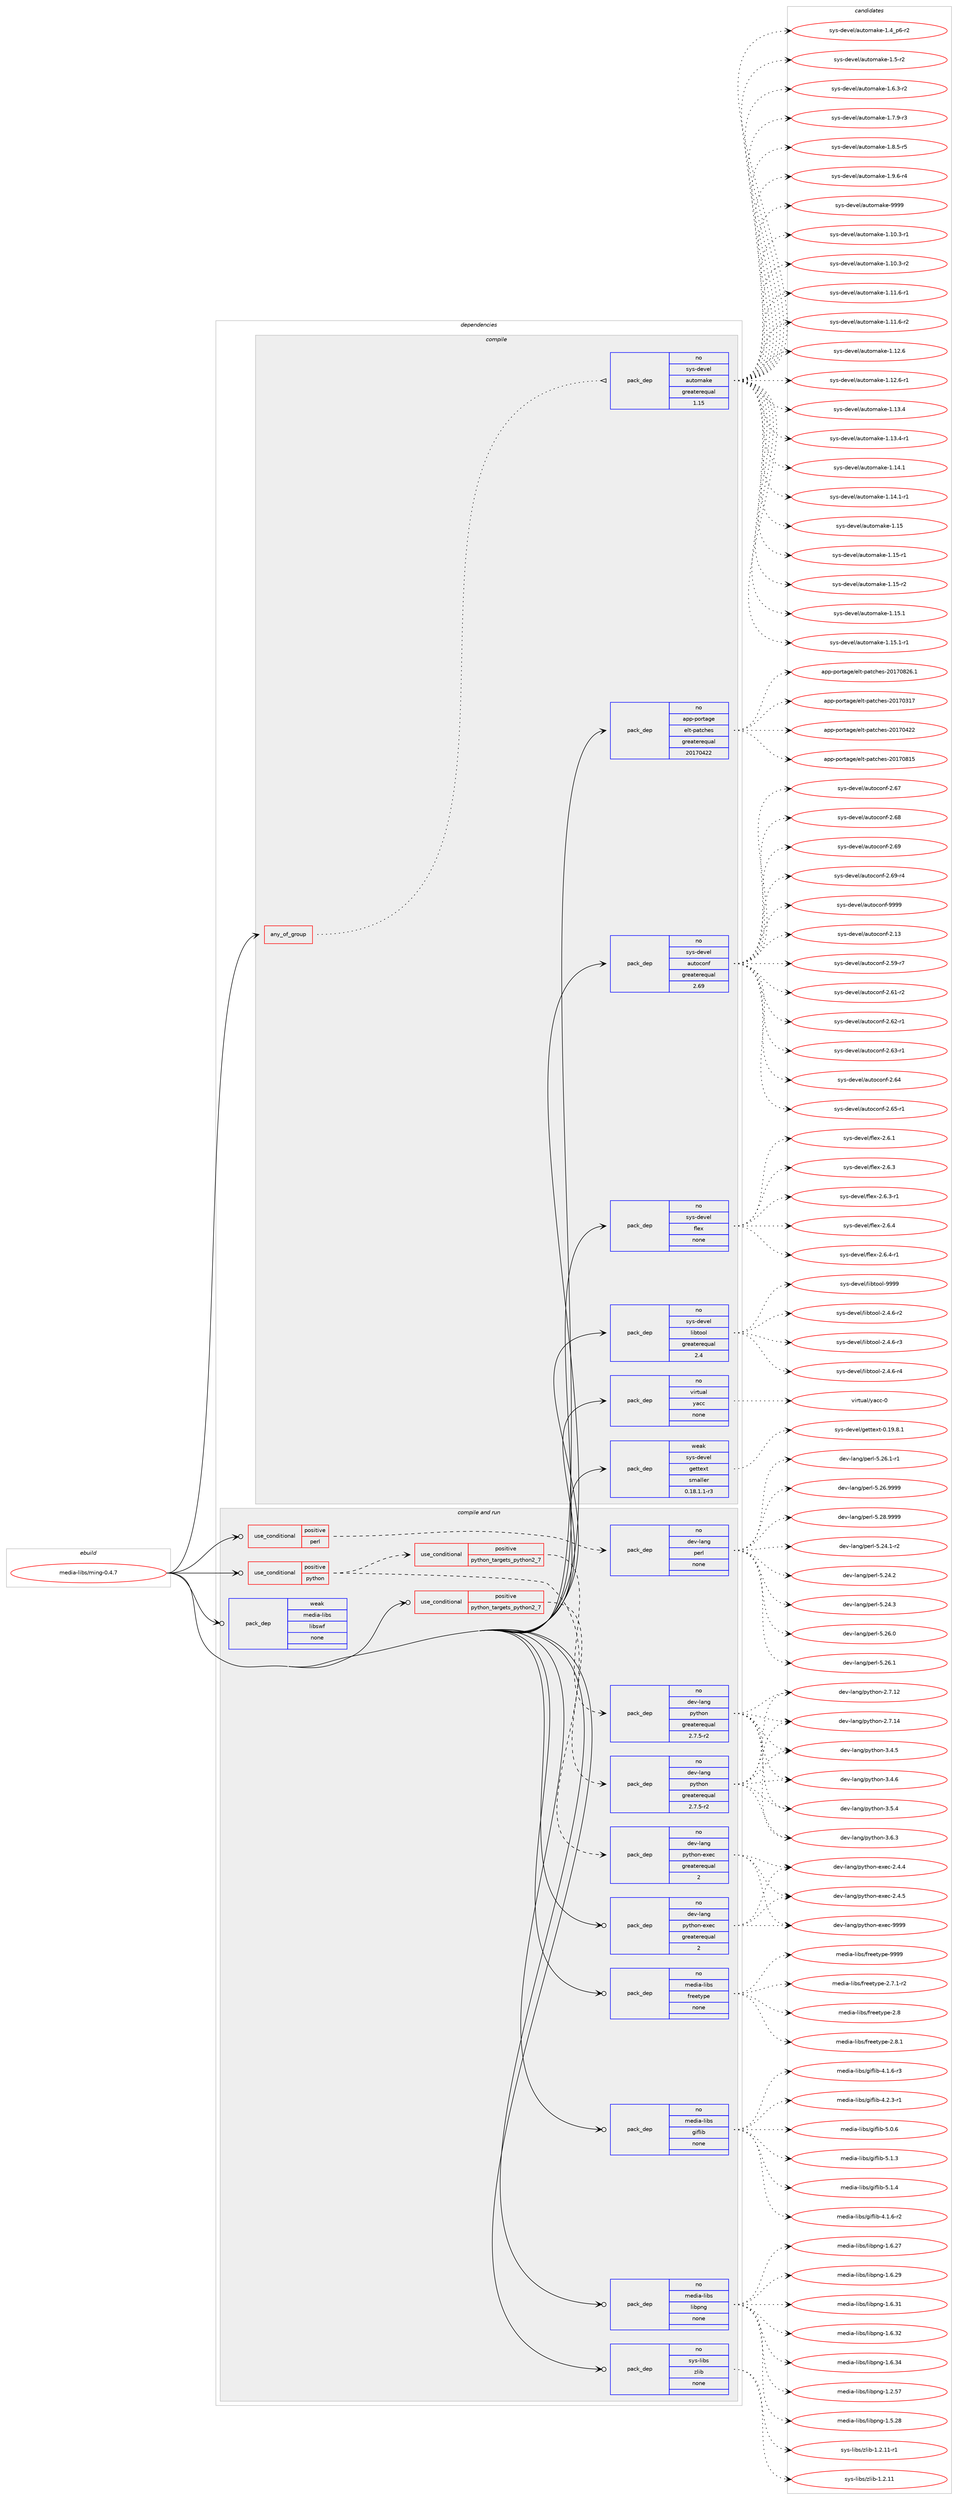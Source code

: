 digraph prolog {

# *************
# Graph options
# *************

newrank=true;
concentrate=true;
compound=true;
graph [rankdir=LR,fontname=Helvetica,fontsize=10,ranksep=1.5];#, ranksep=2.5, nodesep=0.2];
edge  [arrowhead=vee];
node  [fontname=Helvetica,fontsize=10];

# **********
# The ebuild
# **********

subgraph cluster_leftcol {
color=gray;
rank=same;
label=<<i>ebuild</i>>;
id [label="media-libs/ming-0.4.7", color=red, width=4, href="../media-libs/ming-0.4.7.svg"];
}

# ****************
# The dependencies
# ****************

subgraph cluster_midcol {
color=gray;
label=<<i>dependencies</i>>;
subgraph cluster_compile {
fillcolor="#eeeeee";
style=filled;
label=<<i>compile</i>>;
subgraph any5732 {
dependency368281 [label=<<TABLE BORDER="0" CELLBORDER="1" CELLSPACING="0" CELLPADDING="4"><TR><TD CELLPADDING="10">any_of_group</TD></TR></TABLE>>, shape=none, color=red];subgraph pack271526 {
dependency368282 [label=<<TABLE BORDER="0" CELLBORDER="1" CELLSPACING="0" CELLPADDING="4" WIDTH="220"><TR><TD ROWSPAN="6" CELLPADDING="30">pack_dep</TD></TR><TR><TD WIDTH="110">no</TD></TR><TR><TD>sys-devel</TD></TR><TR><TD>automake</TD></TR><TR><TD>greaterequal</TD></TR><TR><TD>1.15</TD></TR></TABLE>>, shape=none, color=blue];
}
dependency368281:e -> dependency368282:w [weight=20,style="dotted",arrowhead="oinv"];
}
id:e -> dependency368281:w [weight=20,style="solid",arrowhead="vee"];
subgraph pack271527 {
dependency368283 [label=<<TABLE BORDER="0" CELLBORDER="1" CELLSPACING="0" CELLPADDING="4" WIDTH="220"><TR><TD ROWSPAN="6" CELLPADDING="30">pack_dep</TD></TR><TR><TD WIDTH="110">no</TD></TR><TR><TD>app-portage</TD></TR><TR><TD>elt-patches</TD></TR><TR><TD>greaterequal</TD></TR><TR><TD>20170422</TD></TR></TABLE>>, shape=none, color=blue];
}
id:e -> dependency368283:w [weight=20,style="solid",arrowhead="vee"];
subgraph pack271528 {
dependency368284 [label=<<TABLE BORDER="0" CELLBORDER="1" CELLSPACING="0" CELLPADDING="4" WIDTH="220"><TR><TD ROWSPAN="6" CELLPADDING="30">pack_dep</TD></TR><TR><TD WIDTH="110">no</TD></TR><TR><TD>sys-devel</TD></TR><TR><TD>autoconf</TD></TR><TR><TD>greaterequal</TD></TR><TR><TD>2.69</TD></TR></TABLE>>, shape=none, color=blue];
}
id:e -> dependency368284:w [weight=20,style="solid",arrowhead="vee"];
subgraph pack271529 {
dependency368285 [label=<<TABLE BORDER="0" CELLBORDER="1" CELLSPACING="0" CELLPADDING="4" WIDTH="220"><TR><TD ROWSPAN="6" CELLPADDING="30">pack_dep</TD></TR><TR><TD WIDTH="110">no</TD></TR><TR><TD>sys-devel</TD></TR><TR><TD>flex</TD></TR><TR><TD>none</TD></TR><TR><TD></TD></TR></TABLE>>, shape=none, color=blue];
}
id:e -> dependency368285:w [weight=20,style="solid",arrowhead="vee"];
subgraph pack271530 {
dependency368286 [label=<<TABLE BORDER="0" CELLBORDER="1" CELLSPACING="0" CELLPADDING="4" WIDTH="220"><TR><TD ROWSPAN="6" CELLPADDING="30">pack_dep</TD></TR><TR><TD WIDTH="110">no</TD></TR><TR><TD>sys-devel</TD></TR><TR><TD>libtool</TD></TR><TR><TD>greaterequal</TD></TR><TR><TD>2.4</TD></TR></TABLE>>, shape=none, color=blue];
}
id:e -> dependency368286:w [weight=20,style="solid",arrowhead="vee"];
subgraph pack271531 {
dependency368287 [label=<<TABLE BORDER="0" CELLBORDER="1" CELLSPACING="0" CELLPADDING="4" WIDTH="220"><TR><TD ROWSPAN="6" CELLPADDING="30">pack_dep</TD></TR><TR><TD WIDTH="110">no</TD></TR><TR><TD>virtual</TD></TR><TR><TD>yacc</TD></TR><TR><TD>none</TD></TR><TR><TD></TD></TR></TABLE>>, shape=none, color=blue];
}
id:e -> dependency368287:w [weight=20,style="solid",arrowhead="vee"];
subgraph pack271532 {
dependency368288 [label=<<TABLE BORDER="0" CELLBORDER="1" CELLSPACING="0" CELLPADDING="4" WIDTH="220"><TR><TD ROWSPAN="6" CELLPADDING="30">pack_dep</TD></TR><TR><TD WIDTH="110">weak</TD></TR><TR><TD>sys-devel</TD></TR><TR><TD>gettext</TD></TR><TR><TD>smaller</TD></TR><TR><TD>0.18.1.1-r3</TD></TR></TABLE>>, shape=none, color=blue];
}
id:e -> dependency368288:w [weight=20,style="solid",arrowhead="vee"];
}
subgraph cluster_compileandrun {
fillcolor="#eeeeee";
style=filled;
label=<<i>compile and run</i>>;
subgraph cond90878 {
dependency368289 [label=<<TABLE BORDER="0" CELLBORDER="1" CELLSPACING="0" CELLPADDING="4"><TR><TD ROWSPAN="3" CELLPADDING="10">use_conditional</TD></TR><TR><TD>positive</TD></TR><TR><TD>perl</TD></TR></TABLE>>, shape=none, color=red];
subgraph pack271533 {
dependency368290 [label=<<TABLE BORDER="0" CELLBORDER="1" CELLSPACING="0" CELLPADDING="4" WIDTH="220"><TR><TD ROWSPAN="6" CELLPADDING="30">pack_dep</TD></TR><TR><TD WIDTH="110">no</TD></TR><TR><TD>dev-lang</TD></TR><TR><TD>perl</TD></TR><TR><TD>none</TD></TR><TR><TD></TD></TR></TABLE>>, shape=none, color=blue];
}
dependency368289:e -> dependency368290:w [weight=20,style="dashed",arrowhead="vee"];
}
id:e -> dependency368289:w [weight=20,style="solid",arrowhead="odotvee"];
subgraph cond90879 {
dependency368291 [label=<<TABLE BORDER="0" CELLBORDER="1" CELLSPACING="0" CELLPADDING="4"><TR><TD ROWSPAN="3" CELLPADDING="10">use_conditional</TD></TR><TR><TD>positive</TD></TR><TR><TD>python</TD></TR></TABLE>>, shape=none, color=red];
subgraph cond90880 {
dependency368292 [label=<<TABLE BORDER="0" CELLBORDER="1" CELLSPACING="0" CELLPADDING="4"><TR><TD ROWSPAN="3" CELLPADDING="10">use_conditional</TD></TR><TR><TD>positive</TD></TR><TR><TD>python_targets_python2_7</TD></TR></TABLE>>, shape=none, color=red];
subgraph pack271534 {
dependency368293 [label=<<TABLE BORDER="0" CELLBORDER="1" CELLSPACING="0" CELLPADDING="4" WIDTH="220"><TR><TD ROWSPAN="6" CELLPADDING="30">pack_dep</TD></TR><TR><TD WIDTH="110">no</TD></TR><TR><TD>dev-lang</TD></TR><TR><TD>python</TD></TR><TR><TD>greaterequal</TD></TR><TR><TD>2.7.5-r2</TD></TR></TABLE>>, shape=none, color=blue];
}
dependency368292:e -> dependency368293:w [weight=20,style="dashed",arrowhead="vee"];
}
dependency368291:e -> dependency368292:w [weight=20,style="dashed",arrowhead="vee"];
subgraph pack271535 {
dependency368294 [label=<<TABLE BORDER="0" CELLBORDER="1" CELLSPACING="0" CELLPADDING="4" WIDTH="220"><TR><TD ROWSPAN="6" CELLPADDING="30">pack_dep</TD></TR><TR><TD WIDTH="110">no</TD></TR><TR><TD>dev-lang</TD></TR><TR><TD>python-exec</TD></TR><TR><TD>greaterequal</TD></TR><TR><TD>2</TD></TR></TABLE>>, shape=none, color=blue];
}
dependency368291:e -> dependency368294:w [weight=20,style="dashed",arrowhead="vee"];
}
id:e -> dependency368291:w [weight=20,style="solid",arrowhead="odotvee"];
subgraph cond90881 {
dependency368295 [label=<<TABLE BORDER="0" CELLBORDER="1" CELLSPACING="0" CELLPADDING="4"><TR><TD ROWSPAN="3" CELLPADDING="10">use_conditional</TD></TR><TR><TD>positive</TD></TR><TR><TD>python_targets_python2_7</TD></TR></TABLE>>, shape=none, color=red];
subgraph pack271536 {
dependency368296 [label=<<TABLE BORDER="0" CELLBORDER="1" CELLSPACING="0" CELLPADDING="4" WIDTH="220"><TR><TD ROWSPAN="6" CELLPADDING="30">pack_dep</TD></TR><TR><TD WIDTH="110">no</TD></TR><TR><TD>dev-lang</TD></TR><TR><TD>python</TD></TR><TR><TD>greaterequal</TD></TR><TR><TD>2.7.5-r2</TD></TR></TABLE>>, shape=none, color=blue];
}
dependency368295:e -> dependency368296:w [weight=20,style="dashed",arrowhead="vee"];
}
id:e -> dependency368295:w [weight=20,style="solid",arrowhead="odotvee"];
subgraph pack271537 {
dependency368297 [label=<<TABLE BORDER="0" CELLBORDER="1" CELLSPACING="0" CELLPADDING="4" WIDTH="220"><TR><TD ROWSPAN="6" CELLPADDING="30">pack_dep</TD></TR><TR><TD WIDTH="110">no</TD></TR><TR><TD>dev-lang</TD></TR><TR><TD>python-exec</TD></TR><TR><TD>greaterequal</TD></TR><TR><TD>2</TD></TR></TABLE>>, shape=none, color=blue];
}
id:e -> dependency368297:w [weight=20,style="solid",arrowhead="odotvee"];
subgraph pack271538 {
dependency368298 [label=<<TABLE BORDER="0" CELLBORDER="1" CELLSPACING="0" CELLPADDING="4" WIDTH="220"><TR><TD ROWSPAN="6" CELLPADDING="30">pack_dep</TD></TR><TR><TD WIDTH="110">no</TD></TR><TR><TD>media-libs</TD></TR><TR><TD>freetype</TD></TR><TR><TD>none</TD></TR><TR><TD></TD></TR></TABLE>>, shape=none, color=blue];
}
id:e -> dependency368298:w [weight=20,style="solid",arrowhead="odotvee"];
subgraph pack271539 {
dependency368299 [label=<<TABLE BORDER="0" CELLBORDER="1" CELLSPACING="0" CELLPADDING="4" WIDTH="220"><TR><TD ROWSPAN="6" CELLPADDING="30">pack_dep</TD></TR><TR><TD WIDTH="110">no</TD></TR><TR><TD>media-libs</TD></TR><TR><TD>giflib</TD></TR><TR><TD>none</TD></TR><TR><TD></TD></TR></TABLE>>, shape=none, color=blue];
}
id:e -> dependency368299:w [weight=20,style="solid",arrowhead="odotvee"];
subgraph pack271540 {
dependency368300 [label=<<TABLE BORDER="0" CELLBORDER="1" CELLSPACING="0" CELLPADDING="4" WIDTH="220"><TR><TD ROWSPAN="6" CELLPADDING="30">pack_dep</TD></TR><TR><TD WIDTH="110">no</TD></TR><TR><TD>media-libs</TD></TR><TR><TD>libpng</TD></TR><TR><TD>none</TD></TR><TR><TD></TD></TR></TABLE>>, shape=none, color=blue];
}
id:e -> dependency368300:w [weight=20,style="solid",arrowhead="odotvee"];
subgraph pack271541 {
dependency368301 [label=<<TABLE BORDER="0" CELLBORDER="1" CELLSPACING="0" CELLPADDING="4" WIDTH="220"><TR><TD ROWSPAN="6" CELLPADDING="30">pack_dep</TD></TR><TR><TD WIDTH="110">no</TD></TR><TR><TD>sys-libs</TD></TR><TR><TD>zlib</TD></TR><TR><TD>none</TD></TR><TR><TD></TD></TR></TABLE>>, shape=none, color=blue];
}
id:e -> dependency368301:w [weight=20,style="solid",arrowhead="odotvee"];
subgraph pack271542 {
dependency368302 [label=<<TABLE BORDER="0" CELLBORDER="1" CELLSPACING="0" CELLPADDING="4" WIDTH="220"><TR><TD ROWSPAN="6" CELLPADDING="30">pack_dep</TD></TR><TR><TD WIDTH="110">weak</TD></TR><TR><TD>media-libs</TD></TR><TR><TD>libswf</TD></TR><TR><TD>none</TD></TR><TR><TD></TD></TR></TABLE>>, shape=none, color=blue];
}
id:e -> dependency368302:w [weight=20,style="solid",arrowhead="odotvee"];
}
subgraph cluster_run {
fillcolor="#eeeeee";
style=filled;
label=<<i>run</i>>;
}
}

# **************
# The candidates
# **************

subgraph cluster_choices {
rank=same;
color=gray;
label=<<i>candidates</i>>;

subgraph choice271526 {
color=black;
nodesep=1;
choice11512111545100101118101108479711711611110997107101454946494846514511449 [label="sys-devel/automake-1.10.3-r1", color=red, width=4,href="../sys-devel/automake-1.10.3-r1.svg"];
choice11512111545100101118101108479711711611110997107101454946494846514511450 [label="sys-devel/automake-1.10.3-r2", color=red, width=4,href="../sys-devel/automake-1.10.3-r2.svg"];
choice11512111545100101118101108479711711611110997107101454946494946544511449 [label="sys-devel/automake-1.11.6-r1", color=red, width=4,href="../sys-devel/automake-1.11.6-r1.svg"];
choice11512111545100101118101108479711711611110997107101454946494946544511450 [label="sys-devel/automake-1.11.6-r2", color=red, width=4,href="../sys-devel/automake-1.11.6-r2.svg"];
choice1151211154510010111810110847971171161111099710710145494649504654 [label="sys-devel/automake-1.12.6", color=red, width=4,href="../sys-devel/automake-1.12.6.svg"];
choice11512111545100101118101108479711711611110997107101454946495046544511449 [label="sys-devel/automake-1.12.6-r1", color=red, width=4,href="../sys-devel/automake-1.12.6-r1.svg"];
choice1151211154510010111810110847971171161111099710710145494649514652 [label="sys-devel/automake-1.13.4", color=red, width=4,href="../sys-devel/automake-1.13.4.svg"];
choice11512111545100101118101108479711711611110997107101454946495146524511449 [label="sys-devel/automake-1.13.4-r1", color=red, width=4,href="../sys-devel/automake-1.13.4-r1.svg"];
choice1151211154510010111810110847971171161111099710710145494649524649 [label="sys-devel/automake-1.14.1", color=red, width=4,href="../sys-devel/automake-1.14.1.svg"];
choice11512111545100101118101108479711711611110997107101454946495246494511449 [label="sys-devel/automake-1.14.1-r1", color=red, width=4,href="../sys-devel/automake-1.14.1-r1.svg"];
choice115121115451001011181011084797117116111109971071014549464953 [label="sys-devel/automake-1.15", color=red, width=4,href="../sys-devel/automake-1.15.svg"];
choice1151211154510010111810110847971171161111099710710145494649534511449 [label="sys-devel/automake-1.15-r1", color=red, width=4,href="../sys-devel/automake-1.15-r1.svg"];
choice1151211154510010111810110847971171161111099710710145494649534511450 [label="sys-devel/automake-1.15-r2", color=red, width=4,href="../sys-devel/automake-1.15-r2.svg"];
choice1151211154510010111810110847971171161111099710710145494649534649 [label="sys-devel/automake-1.15.1", color=red, width=4,href="../sys-devel/automake-1.15.1.svg"];
choice11512111545100101118101108479711711611110997107101454946495346494511449 [label="sys-devel/automake-1.15.1-r1", color=red, width=4,href="../sys-devel/automake-1.15.1-r1.svg"];
choice115121115451001011181011084797117116111109971071014549465295112544511450 [label="sys-devel/automake-1.4_p6-r2", color=red, width=4,href="../sys-devel/automake-1.4_p6-r2.svg"];
choice11512111545100101118101108479711711611110997107101454946534511450 [label="sys-devel/automake-1.5-r2", color=red, width=4,href="../sys-devel/automake-1.5-r2.svg"];
choice115121115451001011181011084797117116111109971071014549465446514511450 [label="sys-devel/automake-1.6.3-r2", color=red, width=4,href="../sys-devel/automake-1.6.3-r2.svg"];
choice115121115451001011181011084797117116111109971071014549465546574511451 [label="sys-devel/automake-1.7.9-r3", color=red, width=4,href="../sys-devel/automake-1.7.9-r3.svg"];
choice115121115451001011181011084797117116111109971071014549465646534511453 [label="sys-devel/automake-1.8.5-r5", color=red, width=4,href="../sys-devel/automake-1.8.5-r5.svg"];
choice115121115451001011181011084797117116111109971071014549465746544511452 [label="sys-devel/automake-1.9.6-r4", color=red, width=4,href="../sys-devel/automake-1.9.6-r4.svg"];
choice115121115451001011181011084797117116111109971071014557575757 [label="sys-devel/automake-9999", color=red, width=4,href="../sys-devel/automake-9999.svg"];
dependency368282:e -> choice11512111545100101118101108479711711611110997107101454946494846514511449:w [style=dotted,weight="100"];
dependency368282:e -> choice11512111545100101118101108479711711611110997107101454946494846514511450:w [style=dotted,weight="100"];
dependency368282:e -> choice11512111545100101118101108479711711611110997107101454946494946544511449:w [style=dotted,weight="100"];
dependency368282:e -> choice11512111545100101118101108479711711611110997107101454946494946544511450:w [style=dotted,weight="100"];
dependency368282:e -> choice1151211154510010111810110847971171161111099710710145494649504654:w [style=dotted,weight="100"];
dependency368282:e -> choice11512111545100101118101108479711711611110997107101454946495046544511449:w [style=dotted,weight="100"];
dependency368282:e -> choice1151211154510010111810110847971171161111099710710145494649514652:w [style=dotted,weight="100"];
dependency368282:e -> choice11512111545100101118101108479711711611110997107101454946495146524511449:w [style=dotted,weight="100"];
dependency368282:e -> choice1151211154510010111810110847971171161111099710710145494649524649:w [style=dotted,weight="100"];
dependency368282:e -> choice11512111545100101118101108479711711611110997107101454946495246494511449:w [style=dotted,weight="100"];
dependency368282:e -> choice115121115451001011181011084797117116111109971071014549464953:w [style=dotted,weight="100"];
dependency368282:e -> choice1151211154510010111810110847971171161111099710710145494649534511449:w [style=dotted,weight="100"];
dependency368282:e -> choice1151211154510010111810110847971171161111099710710145494649534511450:w [style=dotted,weight="100"];
dependency368282:e -> choice1151211154510010111810110847971171161111099710710145494649534649:w [style=dotted,weight="100"];
dependency368282:e -> choice11512111545100101118101108479711711611110997107101454946495346494511449:w [style=dotted,weight="100"];
dependency368282:e -> choice115121115451001011181011084797117116111109971071014549465295112544511450:w [style=dotted,weight="100"];
dependency368282:e -> choice11512111545100101118101108479711711611110997107101454946534511450:w [style=dotted,weight="100"];
dependency368282:e -> choice115121115451001011181011084797117116111109971071014549465446514511450:w [style=dotted,weight="100"];
dependency368282:e -> choice115121115451001011181011084797117116111109971071014549465546574511451:w [style=dotted,weight="100"];
dependency368282:e -> choice115121115451001011181011084797117116111109971071014549465646534511453:w [style=dotted,weight="100"];
dependency368282:e -> choice115121115451001011181011084797117116111109971071014549465746544511452:w [style=dotted,weight="100"];
dependency368282:e -> choice115121115451001011181011084797117116111109971071014557575757:w [style=dotted,weight="100"];
}
subgraph choice271527 {
color=black;
nodesep=1;
choice97112112451121111141169710310147101108116451129711699104101115455048495548514955 [label="app-portage/elt-patches-20170317", color=red, width=4,href="../app-portage/elt-patches-20170317.svg"];
choice97112112451121111141169710310147101108116451129711699104101115455048495548525050 [label="app-portage/elt-patches-20170422", color=red, width=4,href="../app-portage/elt-patches-20170422.svg"];
choice97112112451121111141169710310147101108116451129711699104101115455048495548564953 [label="app-portage/elt-patches-20170815", color=red, width=4,href="../app-portage/elt-patches-20170815.svg"];
choice971121124511211111411697103101471011081164511297116991041011154550484955485650544649 [label="app-portage/elt-patches-20170826.1", color=red, width=4,href="../app-portage/elt-patches-20170826.1.svg"];
dependency368283:e -> choice97112112451121111141169710310147101108116451129711699104101115455048495548514955:w [style=dotted,weight="100"];
dependency368283:e -> choice97112112451121111141169710310147101108116451129711699104101115455048495548525050:w [style=dotted,weight="100"];
dependency368283:e -> choice97112112451121111141169710310147101108116451129711699104101115455048495548564953:w [style=dotted,weight="100"];
dependency368283:e -> choice971121124511211111411697103101471011081164511297116991041011154550484955485650544649:w [style=dotted,weight="100"];
}
subgraph choice271528 {
color=black;
nodesep=1;
choice115121115451001011181011084797117116111991111101024550464951 [label="sys-devel/autoconf-2.13", color=red, width=4,href="../sys-devel/autoconf-2.13.svg"];
choice1151211154510010111810110847971171161119911111010245504653574511455 [label="sys-devel/autoconf-2.59-r7", color=red, width=4,href="../sys-devel/autoconf-2.59-r7.svg"];
choice1151211154510010111810110847971171161119911111010245504654494511450 [label="sys-devel/autoconf-2.61-r2", color=red, width=4,href="../sys-devel/autoconf-2.61-r2.svg"];
choice1151211154510010111810110847971171161119911111010245504654504511449 [label="sys-devel/autoconf-2.62-r1", color=red, width=4,href="../sys-devel/autoconf-2.62-r1.svg"];
choice1151211154510010111810110847971171161119911111010245504654514511449 [label="sys-devel/autoconf-2.63-r1", color=red, width=4,href="../sys-devel/autoconf-2.63-r1.svg"];
choice115121115451001011181011084797117116111991111101024550465452 [label="sys-devel/autoconf-2.64", color=red, width=4,href="../sys-devel/autoconf-2.64.svg"];
choice1151211154510010111810110847971171161119911111010245504654534511449 [label="sys-devel/autoconf-2.65-r1", color=red, width=4,href="../sys-devel/autoconf-2.65-r1.svg"];
choice115121115451001011181011084797117116111991111101024550465455 [label="sys-devel/autoconf-2.67", color=red, width=4,href="../sys-devel/autoconf-2.67.svg"];
choice115121115451001011181011084797117116111991111101024550465456 [label="sys-devel/autoconf-2.68", color=red, width=4,href="../sys-devel/autoconf-2.68.svg"];
choice115121115451001011181011084797117116111991111101024550465457 [label="sys-devel/autoconf-2.69", color=red, width=4,href="../sys-devel/autoconf-2.69.svg"];
choice1151211154510010111810110847971171161119911111010245504654574511452 [label="sys-devel/autoconf-2.69-r4", color=red, width=4,href="../sys-devel/autoconf-2.69-r4.svg"];
choice115121115451001011181011084797117116111991111101024557575757 [label="sys-devel/autoconf-9999", color=red, width=4,href="../sys-devel/autoconf-9999.svg"];
dependency368284:e -> choice115121115451001011181011084797117116111991111101024550464951:w [style=dotted,weight="100"];
dependency368284:e -> choice1151211154510010111810110847971171161119911111010245504653574511455:w [style=dotted,weight="100"];
dependency368284:e -> choice1151211154510010111810110847971171161119911111010245504654494511450:w [style=dotted,weight="100"];
dependency368284:e -> choice1151211154510010111810110847971171161119911111010245504654504511449:w [style=dotted,weight="100"];
dependency368284:e -> choice1151211154510010111810110847971171161119911111010245504654514511449:w [style=dotted,weight="100"];
dependency368284:e -> choice115121115451001011181011084797117116111991111101024550465452:w [style=dotted,weight="100"];
dependency368284:e -> choice1151211154510010111810110847971171161119911111010245504654534511449:w [style=dotted,weight="100"];
dependency368284:e -> choice115121115451001011181011084797117116111991111101024550465455:w [style=dotted,weight="100"];
dependency368284:e -> choice115121115451001011181011084797117116111991111101024550465456:w [style=dotted,weight="100"];
dependency368284:e -> choice115121115451001011181011084797117116111991111101024550465457:w [style=dotted,weight="100"];
dependency368284:e -> choice1151211154510010111810110847971171161119911111010245504654574511452:w [style=dotted,weight="100"];
dependency368284:e -> choice115121115451001011181011084797117116111991111101024557575757:w [style=dotted,weight="100"];
}
subgraph choice271529 {
color=black;
nodesep=1;
choice1151211154510010111810110847102108101120455046544649 [label="sys-devel/flex-2.6.1", color=red, width=4,href="../sys-devel/flex-2.6.1.svg"];
choice1151211154510010111810110847102108101120455046544651 [label="sys-devel/flex-2.6.3", color=red, width=4,href="../sys-devel/flex-2.6.3.svg"];
choice11512111545100101118101108471021081011204550465446514511449 [label="sys-devel/flex-2.6.3-r1", color=red, width=4,href="../sys-devel/flex-2.6.3-r1.svg"];
choice1151211154510010111810110847102108101120455046544652 [label="sys-devel/flex-2.6.4", color=red, width=4,href="../sys-devel/flex-2.6.4.svg"];
choice11512111545100101118101108471021081011204550465446524511449 [label="sys-devel/flex-2.6.4-r1", color=red, width=4,href="../sys-devel/flex-2.6.4-r1.svg"];
dependency368285:e -> choice1151211154510010111810110847102108101120455046544649:w [style=dotted,weight="100"];
dependency368285:e -> choice1151211154510010111810110847102108101120455046544651:w [style=dotted,weight="100"];
dependency368285:e -> choice11512111545100101118101108471021081011204550465446514511449:w [style=dotted,weight="100"];
dependency368285:e -> choice1151211154510010111810110847102108101120455046544652:w [style=dotted,weight="100"];
dependency368285:e -> choice11512111545100101118101108471021081011204550465446524511449:w [style=dotted,weight="100"];
}
subgraph choice271530 {
color=black;
nodesep=1;
choice1151211154510010111810110847108105981161111111084550465246544511450 [label="sys-devel/libtool-2.4.6-r2", color=red, width=4,href="../sys-devel/libtool-2.4.6-r2.svg"];
choice1151211154510010111810110847108105981161111111084550465246544511451 [label="sys-devel/libtool-2.4.6-r3", color=red, width=4,href="../sys-devel/libtool-2.4.6-r3.svg"];
choice1151211154510010111810110847108105981161111111084550465246544511452 [label="sys-devel/libtool-2.4.6-r4", color=red, width=4,href="../sys-devel/libtool-2.4.6-r4.svg"];
choice1151211154510010111810110847108105981161111111084557575757 [label="sys-devel/libtool-9999", color=red, width=4,href="../sys-devel/libtool-9999.svg"];
dependency368286:e -> choice1151211154510010111810110847108105981161111111084550465246544511450:w [style=dotted,weight="100"];
dependency368286:e -> choice1151211154510010111810110847108105981161111111084550465246544511451:w [style=dotted,weight="100"];
dependency368286:e -> choice1151211154510010111810110847108105981161111111084550465246544511452:w [style=dotted,weight="100"];
dependency368286:e -> choice1151211154510010111810110847108105981161111111084557575757:w [style=dotted,weight="100"];
}
subgraph choice271531 {
color=black;
nodesep=1;
choice11810511411611797108471219799994548 [label="virtual/yacc-0", color=red, width=4,href="../virtual/yacc-0.svg"];
dependency368287:e -> choice11810511411611797108471219799994548:w [style=dotted,weight="100"];
}
subgraph choice271532 {
color=black;
nodesep=1;
choice1151211154510010111810110847103101116116101120116454846495746564649 [label="sys-devel/gettext-0.19.8.1", color=red, width=4,href="../sys-devel/gettext-0.19.8.1.svg"];
dependency368288:e -> choice1151211154510010111810110847103101116116101120116454846495746564649:w [style=dotted,weight="100"];
}
subgraph choice271533 {
color=black;
nodesep=1;
choice100101118451089711010347112101114108455346505246494511450 [label="dev-lang/perl-5.24.1-r2", color=red, width=4,href="../dev-lang/perl-5.24.1-r2.svg"];
choice10010111845108971101034711210111410845534650524650 [label="dev-lang/perl-5.24.2", color=red, width=4,href="../dev-lang/perl-5.24.2.svg"];
choice10010111845108971101034711210111410845534650524651 [label="dev-lang/perl-5.24.3", color=red, width=4,href="../dev-lang/perl-5.24.3.svg"];
choice10010111845108971101034711210111410845534650544648 [label="dev-lang/perl-5.26.0", color=red, width=4,href="../dev-lang/perl-5.26.0.svg"];
choice10010111845108971101034711210111410845534650544649 [label="dev-lang/perl-5.26.1", color=red, width=4,href="../dev-lang/perl-5.26.1.svg"];
choice100101118451089711010347112101114108455346505446494511449 [label="dev-lang/perl-5.26.1-r1", color=red, width=4,href="../dev-lang/perl-5.26.1-r1.svg"];
choice10010111845108971101034711210111410845534650544657575757 [label="dev-lang/perl-5.26.9999", color=red, width=4,href="../dev-lang/perl-5.26.9999.svg"];
choice10010111845108971101034711210111410845534650564657575757 [label="dev-lang/perl-5.28.9999", color=red, width=4,href="../dev-lang/perl-5.28.9999.svg"];
dependency368290:e -> choice100101118451089711010347112101114108455346505246494511450:w [style=dotted,weight="100"];
dependency368290:e -> choice10010111845108971101034711210111410845534650524650:w [style=dotted,weight="100"];
dependency368290:e -> choice10010111845108971101034711210111410845534650524651:w [style=dotted,weight="100"];
dependency368290:e -> choice10010111845108971101034711210111410845534650544648:w [style=dotted,weight="100"];
dependency368290:e -> choice10010111845108971101034711210111410845534650544649:w [style=dotted,weight="100"];
dependency368290:e -> choice100101118451089711010347112101114108455346505446494511449:w [style=dotted,weight="100"];
dependency368290:e -> choice10010111845108971101034711210111410845534650544657575757:w [style=dotted,weight="100"];
dependency368290:e -> choice10010111845108971101034711210111410845534650564657575757:w [style=dotted,weight="100"];
}
subgraph choice271534 {
color=black;
nodesep=1;
choice10010111845108971101034711212111610411111045504655464950 [label="dev-lang/python-2.7.12", color=red, width=4,href="../dev-lang/python-2.7.12.svg"];
choice10010111845108971101034711212111610411111045504655464952 [label="dev-lang/python-2.7.14", color=red, width=4,href="../dev-lang/python-2.7.14.svg"];
choice100101118451089711010347112121116104111110455146524653 [label="dev-lang/python-3.4.5", color=red, width=4,href="../dev-lang/python-3.4.5.svg"];
choice100101118451089711010347112121116104111110455146524654 [label="dev-lang/python-3.4.6", color=red, width=4,href="../dev-lang/python-3.4.6.svg"];
choice100101118451089711010347112121116104111110455146534652 [label="dev-lang/python-3.5.4", color=red, width=4,href="../dev-lang/python-3.5.4.svg"];
choice100101118451089711010347112121116104111110455146544651 [label="dev-lang/python-3.6.3", color=red, width=4,href="../dev-lang/python-3.6.3.svg"];
dependency368293:e -> choice10010111845108971101034711212111610411111045504655464950:w [style=dotted,weight="100"];
dependency368293:e -> choice10010111845108971101034711212111610411111045504655464952:w [style=dotted,weight="100"];
dependency368293:e -> choice100101118451089711010347112121116104111110455146524653:w [style=dotted,weight="100"];
dependency368293:e -> choice100101118451089711010347112121116104111110455146524654:w [style=dotted,weight="100"];
dependency368293:e -> choice100101118451089711010347112121116104111110455146534652:w [style=dotted,weight="100"];
dependency368293:e -> choice100101118451089711010347112121116104111110455146544651:w [style=dotted,weight="100"];
}
subgraph choice271535 {
color=black;
nodesep=1;
choice1001011184510897110103471121211161041111104510112010199455046524652 [label="dev-lang/python-exec-2.4.4", color=red, width=4,href="../dev-lang/python-exec-2.4.4.svg"];
choice1001011184510897110103471121211161041111104510112010199455046524653 [label="dev-lang/python-exec-2.4.5", color=red, width=4,href="../dev-lang/python-exec-2.4.5.svg"];
choice10010111845108971101034711212111610411111045101120101994557575757 [label="dev-lang/python-exec-9999", color=red, width=4,href="../dev-lang/python-exec-9999.svg"];
dependency368294:e -> choice1001011184510897110103471121211161041111104510112010199455046524652:w [style=dotted,weight="100"];
dependency368294:e -> choice1001011184510897110103471121211161041111104510112010199455046524653:w [style=dotted,weight="100"];
dependency368294:e -> choice10010111845108971101034711212111610411111045101120101994557575757:w [style=dotted,weight="100"];
}
subgraph choice271536 {
color=black;
nodesep=1;
choice10010111845108971101034711212111610411111045504655464950 [label="dev-lang/python-2.7.12", color=red, width=4,href="../dev-lang/python-2.7.12.svg"];
choice10010111845108971101034711212111610411111045504655464952 [label="dev-lang/python-2.7.14", color=red, width=4,href="../dev-lang/python-2.7.14.svg"];
choice100101118451089711010347112121116104111110455146524653 [label="dev-lang/python-3.4.5", color=red, width=4,href="../dev-lang/python-3.4.5.svg"];
choice100101118451089711010347112121116104111110455146524654 [label="dev-lang/python-3.4.6", color=red, width=4,href="../dev-lang/python-3.4.6.svg"];
choice100101118451089711010347112121116104111110455146534652 [label="dev-lang/python-3.5.4", color=red, width=4,href="../dev-lang/python-3.5.4.svg"];
choice100101118451089711010347112121116104111110455146544651 [label="dev-lang/python-3.6.3", color=red, width=4,href="../dev-lang/python-3.6.3.svg"];
dependency368296:e -> choice10010111845108971101034711212111610411111045504655464950:w [style=dotted,weight="100"];
dependency368296:e -> choice10010111845108971101034711212111610411111045504655464952:w [style=dotted,weight="100"];
dependency368296:e -> choice100101118451089711010347112121116104111110455146524653:w [style=dotted,weight="100"];
dependency368296:e -> choice100101118451089711010347112121116104111110455146524654:w [style=dotted,weight="100"];
dependency368296:e -> choice100101118451089711010347112121116104111110455146534652:w [style=dotted,weight="100"];
dependency368296:e -> choice100101118451089711010347112121116104111110455146544651:w [style=dotted,weight="100"];
}
subgraph choice271537 {
color=black;
nodesep=1;
choice1001011184510897110103471121211161041111104510112010199455046524652 [label="dev-lang/python-exec-2.4.4", color=red, width=4,href="../dev-lang/python-exec-2.4.4.svg"];
choice1001011184510897110103471121211161041111104510112010199455046524653 [label="dev-lang/python-exec-2.4.5", color=red, width=4,href="../dev-lang/python-exec-2.4.5.svg"];
choice10010111845108971101034711212111610411111045101120101994557575757 [label="dev-lang/python-exec-9999", color=red, width=4,href="../dev-lang/python-exec-9999.svg"];
dependency368297:e -> choice1001011184510897110103471121211161041111104510112010199455046524652:w [style=dotted,weight="100"];
dependency368297:e -> choice1001011184510897110103471121211161041111104510112010199455046524653:w [style=dotted,weight="100"];
dependency368297:e -> choice10010111845108971101034711212111610411111045101120101994557575757:w [style=dotted,weight="100"];
}
subgraph choice271538 {
color=black;
nodesep=1;
choice109101100105974510810598115471021141011011161211121014550465546494511450 [label="media-libs/freetype-2.7.1-r2", color=red, width=4,href="../media-libs/freetype-2.7.1-r2.svg"];
choice1091011001059745108105981154710211410110111612111210145504656 [label="media-libs/freetype-2.8", color=red, width=4,href="../media-libs/freetype-2.8.svg"];
choice10910110010597451081059811547102114101101116121112101455046564649 [label="media-libs/freetype-2.8.1", color=red, width=4,href="../media-libs/freetype-2.8.1.svg"];
choice109101100105974510810598115471021141011011161211121014557575757 [label="media-libs/freetype-9999", color=red, width=4,href="../media-libs/freetype-9999.svg"];
dependency368298:e -> choice109101100105974510810598115471021141011011161211121014550465546494511450:w [style=dotted,weight="100"];
dependency368298:e -> choice1091011001059745108105981154710211410110111612111210145504656:w [style=dotted,weight="100"];
dependency368298:e -> choice10910110010597451081059811547102114101101116121112101455046564649:w [style=dotted,weight="100"];
dependency368298:e -> choice109101100105974510810598115471021141011011161211121014557575757:w [style=dotted,weight="100"];
}
subgraph choice271539 {
color=black;
nodesep=1;
choice10910110010597451081059811547103105102108105984552464946544511450 [label="media-libs/giflib-4.1.6-r2", color=red, width=4,href="../media-libs/giflib-4.1.6-r2.svg"];
choice10910110010597451081059811547103105102108105984552464946544511451 [label="media-libs/giflib-4.1.6-r3", color=red, width=4,href="../media-libs/giflib-4.1.6-r3.svg"];
choice10910110010597451081059811547103105102108105984552465046514511449 [label="media-libs/giflib-4.2.3-r1", color=red, width=4,href="../media-libs/giflib-4.2.3-r1.svg"];
choice1091011001059745108105981154710310510210810598455346484654 [label="media-libs/giflib-5.0.6", color=red, width=4,href="../media-libs/giflib-5.0.6.svg"];
choice1091011001059745108105981154710310510210810598455346494651 [label="media-libs/giflib-5.1.3", color=red, width=4,href="../media-libs/giflib-5.1.3.svg"];
choice1091011001059745108105981154710310510210810598455346494652 [label="media-libs/giflib-5.1.4", color=red, width=4,href="../media-libs/giflib-5.1.4.svg"];
dependency368299:e -> choice10910110010597451081059811547103105102108105984552464946544511450:w [style=dotted,weight="100"];
dependency368299:e -> choice10910110010597451081059811547103105102108105984552464946544511451:w [style=dotted,weight="100"];
dependency368299:e -> choice10910110010597451081059811547103105102108105984552465046514511449:w [style=dotted,weight="100"];
dependency368299:e -> choice1091011001059745108105981154710310510210810598455346484654:w [style=dotted,weight="100"];
dependency368299:e -> choice1091011001059745108105981154710310510210810598455346494651:w [style=dotted,weight="100"];
dependency368299:e -> choice1091011001059745108105981154710310510210810598455346494652:w [style=dotted,weight="100"];
}
subgraph choice271540 {
color=black;
nodesep=1;
choice109101100105974510810598115471081059811211010345494650465355 [label="media-libs/libpng-1.2.57", color=red, width=4,href="../media-libs/libpng-1.2.57.svg"];
choice109101100105974510810598115471081059811211010345494653465056 [label="media-libs/libpng-1.5.28", color=red, width=4,href="../media-libs/libpng-1.5.28.svg"];
choice109101100105974510810598115471081059811211010345494654465055 [label="media-libs/libpng-1.6.27", color=red, width=4,href="../media-libs/libpng-1.6.27.svg"];
choice109101100105974510810598115471081059811211010345494654465057 [label="media-libs/libpng-1.6.29", color=red, width=4,href="../media-libs/libpng-1.6.29.svg"];
choice109101100105974510810598115471081059811211010345494654465149 [label="media-libs/libpng-1.6.31", color=red, width=4,href="../media-libs/libpng-1.6.31.svg"];
choice109101100105974510810598115471081059811211010345494654465150 [label="media-libs/libpng-1.6.32", color=red, width=4,href="../media-libs/libpng-1.6.32.svg"];
choice109101100105974510810598115471081059811211010345494654465152 [label="media-libs/libpng-1.6.34", color=red, width=4,href="../media-libs/libpng-1.6.34.svg"];
dependency368300:e -> choice109101100105974510810598115471081059811211010345494650465355:w [style=dotted,weight="100"];
dependency368300:e -> choice109101100105974510810598115471081059811211010345494653465056:w [style=dotted,weight="100"];
dependency368300:e -> choice109101100105974510810598115471081059811211010345494654465055:w [style=dotted,weight="100"];
dependency368300:e -> choice109101100105974510810598115471081059811211010345494654465057:w [style=dotted,weight="100"];
dependency368300:e -> choice109101100105974510810598115471081059811211010345494654465149:w [style=dotted,weight="100"];
dependency368300:e -> choice109101100105974510810598115471081059811211010345494654465150:w [style=dotted,weight="100"];
dependency368300:e -> choice109101100105974510810598115471081059811211010345494654465152:w [style=dotted,weight="100"];
}
subgraph choice271541 {
color=black;
nodesep=1;
choice1151211154510810598115471221081059845494650464949 [label="sys-libs/zlib-1.2.11", color=red, width=4,href="../sys-libs/zlib-1.2.11.svg"];
choice11512111545108105981154712210810598454946504649494511449 [label="sys-libs/zlib-1.2.11-r1", color=red, width=4,href="../sys-libs/zlib-1.2.11-r1.svg"];
dependency368301:e -> choice1151211154510810598115471221081059845494650464949:w [style=dotted,weight="100"];
dependency368301:e -> choice11512111545108105981154712210810598454946504649494511449:w [style=dotted,weight="100"];
}
subgraph choice271542 {
color=black;
nodesep=1;
}
}

}
